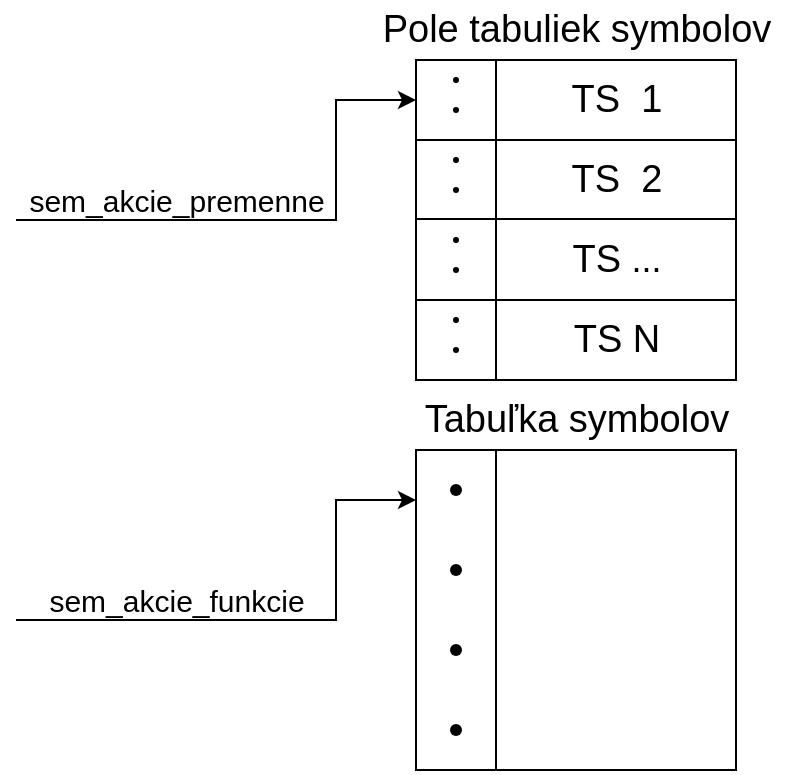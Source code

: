 <mxfile version="15.9.4" type="device"><diagram id="EdEBxcZpIFbV_Eey3Trm" name="Page-1"><mxGraphModel dx="2035" dy="650" grid="1" gridSize="10" guides="1" tooltips="1" connect="1" arrows="1" fold="1" page="1" pageScale="1" pageWidth="850" pageHeight="1100" math="0" shadow="0"><root><mxCell id="0"/><mxCell id="1" parent="0"/><mxCell id="ECcZWLPd1dTkBnq0sZ_G-18" value="" style="whiteSpace=wrap;html=1;aspect=fixed;fontSize=19;strokeWidth=1;" vertex="1" parent="1"><mxGeometry x="160" y="280" width="160" height="160" as="geometry"/></mxCell><mxCell id="ECcZWLPd1dTkBnq0sZ_G-20" value="Pole tabuliek symbolov" style="text;html=1;align=center;verticalAlign=middle;resizable=0;points=[];autosize=1;strokeColor=none;fillColor=none;fontSize=19;" vertex="1" parent="1"><mxGeometry x="135" y="250" width="210" height="30" as="geometry"/></mxCell><mxCell id="ECcZWLPd1dTkBnq0sZ_G-22" value="" style="endArrow=none;html=1;rounded=0;fontSize=19;exitX=0;exitY=0.25;exitDx=0;exitDy=0;entryX=1;entryY=0.25;entryDx=0;entryDy=0;" edge="1" parent="1" source="ECcZWLPd1dTkBnq0sZ_G-18" target="ECcZWLPd1dTkBnq0sZ_G-18"><mxGeometry width="50" height="50" relative="1" as="geometry"><mxPoint x="300" y="530" as="sourcePoint"/><mxPoint x="350" y="480" as="targetPoint"/></mxGeometry></mxCell><mxCell id="ECcZWLPd1dTkBnq0sZ_G-23" value="" style="endArrow=none;html=1;rounded=0;fontSize=19;exitX=0;exitY=0.25;exitDx=0;exitDy=0;entryX=1;entryY=0.25;entryDx=0;entryDy=0;" edge="1" parent="1"><mxGeometry width="50" height="50" relative="1" as="geometry"><mxPoint x="160" y="359.5" as="sourcePoint"/><mxPoint x="320" y="359.5" as="targetPoint"/></mxGeometry></mxCell><mxCell id="ECcZWLPd1dTkBnq0sZ_G-24" value="" style="endArrow=none;html=1;rounded=0;fontSize=19;exitX=0;exitY=0.25;exitDx=0;exitDy=0;entryX=1;entryY=0.25;entryDx=0;entryDy=0;" edge="1" parent="1"><mxGeometry width="50" height="50" relative="1" as="geometry"><mxPoint x="160" y="400" as="sourcePoint"/><mxPoint x="320" y="400" as="targetPoint"/></mxGeometry></mxCell><mxCell id="ECcZWLPd1dTkBnq0sZ_G-25" value="TS&amp;nbsp; 1" style="text;html=1;align=center;verticalAlign=middle;resizable=0;points=[];autosize=1;strokeColor=none;fillColor=none;fontSize=19;" vertex="1" parent="1"><mxGeometry x="230" y="285" width="60" height="30" as="geometry"/></mxCell><mxCell id="ECcZWLPd1dTkBnq0sZ_G-26" value="TS&amp;nbsp; 2" style="text;html=1;align=center;verticalAlign=middle;resizable=0;points=[];autosize=1;strokeColor=none;fillColor=none;fontSize=19;" vertex="1" parent="1"><mxGeometry x="230" y="325" width="60" height="30" as="geometry"/></mxCell><mxCell id="ECcZWLPd1dTkBnq0sZ_G-27" value="TS&amp;nbsp;&lt;font style=&quot;font-size: 18px&quot;&gt;...&lt;/font&gt;" style="text;html=1;align=center;verticalAlign=middle;resizable=0;points=[];autosize=1;strokeColor=none;fillColor=none;fontSize=19;" vertex="1" parent="1"><mxGeometry x="230" y="365" width="60" height="30" as="geometry"/></mxCell><mxCell id="ECcZWLPd1dTkBnq0sZ_G-28" value="TS N" style="text;html=1;align=center;verticalAlign=middle;resizable=0;points=[];autosize=1;strokeColor=none;fillColor=none;fontSize=19;" vertex="1" parent="1"><mxGeometry x="230" y="405" width="60" height="30" as="geometry"/></mxCell><mxCell id="ECcZWLPd1dTkBnq0sZ_G-29" value="" style="endArrow=none;html=1;rounded=0;fontSize=19;entryX=0.25;entryY=0;entryDx=0;entryDy=0;exitX=0.25;exitY=1;exitDx=0;exitDy=0;" edge="1" parent="1" source="ECcZWLPd1dTkBnq0sZ_G-18" target="ECcZWLPd1dTkBnq0sZ_G-18"><mxGeometry width="50" height="50" relative="1" as="geometry"><mxPoint x="230" y="460" as="sourcePoint"/><mxPoint x="280" y="410" as="targetPoint"/></mxGeometry></mxCell><mxCell id="ECcZWLPd1dTkBnq0sZ_G-33" value="" style="shape=waypoint;sketch=0;fillStyle=solid;size=3;pointerEvents=1;points=[];fillColor=none;resizable=0;rotatable=0;perimeter=centerPerimeter;snapToPoint=1;fontSize=19;strokeWidth=1;" vertex="1" parent="1"><mxGeometry x="160" y="310" width="40" height="40" as="geometry"/></mxCell><mxCell id="ECcZWLPd1dTkBnq0sZ_G-34" value="" style="shape=waypoint;sketch=0;fillStyle=solid;size=3;pointerEvents=1;points=[];fillColor=none;resizable=0;rotatable=0;perimeter=centerPerimeter;snapToPoint=1;fontSize=19;strokeWidth=1;" vertex="1" parent="1"><mxGeometry x="160" y="325" width="40" height="40" as="geometry"/></mxCell><mxCell id="ECcZWLPd1dTkBnq0sZ_G-35" value="" style="shape=waypoint;sketch=0;fillStyle=solid;size=3;pointerEvents=1;points=[];fillColor=none;resizable=0;rotatable=0;perimeter=centerPerimeter;snapToPoint=1;fontSize=19;strokeWidth=1;" vertex="1" parent="1"><mxGeometry x="160" y="350" width="40" height="40" as="geometry"/></mxCell><mxCell id="ECcZWLPd1dTkBnq0sZ_G-36" value="" style="shape=waypoint;sketch=0;fillStyle=solid;size=3;pointerEvents=1;points=[];fillColor=none;resizable=0;rotatable=0;perimeter=centerPerimeter;snapToPoint=1;fontSize=19;strokeWidth=1;" vertex="1" parent="1"><mxGeometry x="160" y="365" width="40" height="40" as="geometry"/></mxCell><mxCell id="ECcZWLPd1dTkBnq0sZ_G-37" value="" style="shape=waypoint;sketch=0;fillStyle=solid;size=3;pointerEvents=1;points=[];fillColor=none;resizable=0;rotatable=0;perimeter=centerPerimeter;snapToPoint=1;fontSize=19;strokeWidth=1;" vertex="1" parent="1"><mxGeometry x="160" y="390" width="40" height="40" as="geometry"/></mxCell><mxCell id="ECcZWLPd1dTkBnq0sZ_G-38" value="" style="shape=waypoint;sketch=0;fillStyle=solid;size=3;pointerEvents=1;points=[];fillColor=none;resizable=0;rotatable=0;perimeter=centerPerimeter;snapToPoint=1;fontSize=19;strokeWidth=1;" vertex="1" parent="1"><mxGeometry x="160" y="405" width="40" height="40" as="geometry"/></mxCell><mxCell id="ECcZWLPd1dTkBnq0sZ_G-39" value="" style="whiteSpace=wrap;html=1;aspect=fixed;fontSize=19;strokeWidth=1;" vertex="1" parent="1"><mxGeometry x="160" y="475" width="160" height="160" as="geometry"/></mxCell><mxCell id="ECcZWLPd1dTkBnq0sZ_G-40" value="Tabuľka symbolov" style="text;html=1;align=center;verticalAlign=middle;resizable=0;points=[];autosize=1;strokeColor=none;fillColor=none;fontSize=19;" vertex="1" parent="1"><mxGeometry x="155" y="445" width="170" height="30" as="geometry"/></mxCell><mxCell id="ECcZWLPd1dTkBnq0sZ_G-48" value="" style="endArrow=none;html=1;rounded=0;fontSize=19;entryX=0.25;entryY=0;entryDx=0;entryDy=0;exitX=0.25;exitY=1;exitDx=0;exitDy=0;" edge="1" parent="1" source="ECcZWLPd1dTkBnq0sZ_G-39" target="ECcZWLPd1dTkBnq0sZ_G-39"><mxGeometry width="50" height="50" relative="1" as="geometry"><mxPoint x="230" y="655" as="sourcePoint"/><mxPoint x="280" y="605" as="targetPoint"/></mxGeometry></mxCell><mxCell id="ECcZWLPd1dTkBnq0sZ_G-57" value="" style="shape=waypoint;sketch=0;fillStyle=solid;size=6;pointerEvents=1;points=[];fillColor=none;resizable=0;rotatable=0;perimeter=centerPerimeter;snapToPoint=1;fontSize=19;strokeWidth=1;" vertex="1" parent="1"><mxGeometry x="160" y="475" width="40" height="40" as="geometry"/></mxCell><mxCell id="ECcZWLPd1dTkBnq0sZ_G-58" value="" style="shape=waypoint;sketch=0;fillStyle=solid;size=6;pointerEvents=1;points=[];fillColor=none;resizable=0;rotatable=0;perimeter=centerPerimeter;snapToPoint=1;fontSize=19;strokeWidth=1;" vertex="1" parent="1"><mxGeometry x="160" y="515" width="40" height="40" as="geometry"/></mxCell><mxCell id="ECcZWLPd1dTkBnq0sZ_G-59" value="" style="shape=waypoint;sketch=0;fillStyle=solid;size=6;pointerEvents=1;points=[];fillColor=none;resizable=0;rotatable=0;perimeter=centerPerimeter;snapToPoint=1;fontSize=19;strokeWidth=1;" vertex="1" parent="1"><mxGeometry x="160" y="555" width="40" height="40" as="geometry"/></mxCell><mxCell id="ECcZWLPd1dTkBnq0sZ_G-60" value="" style="shape=waypoint;sketch=0;fillStyle=solid;size=6;pointerEvents=1;points=[];fillColor=none;resizable=0;rotatable=0;perimeter=centerPerimeter;snapToPoint=1;fontSize=19;strokeWidth=1;" vertex="1" parent="1"><mxGeometry x="160" y="595" width="40" height="40" as="geometry"/></mxCell><mxCell id="ECcZWLPd1dTkBnq0sZ_G-61" value="" style="endArrow=classic;html=1;rounded=0;fontSize=18;" edge="1" parent="1"><mxGeometry width="50" height="50" relative="1" as="geometry"><mxPoint x="-40" y="360" as="sourcePoint"/><mxPoint x="160" y="300" as="targetPoint"/><Array as="points"><mxPoint x="120" y="360"/><mxPoint x="120" y="300"/></Array></mxGeometry></mxCell><mxCell id="ECcZWLPd1dTkBnq0sZ_G-62" value="" style="shape=waypoint;sketch=0;fillStyle=solid;size=3;pointerEvents=1;points=[];fillColor=none;resizable=0;rotatable=0;perimeter=centerPerimeter;snapToPoint=1;fontSize=19;strokeWidth=1;" vertex="1" parent="1"><mxGeometry x="160" y="270" width="40" height="40" as="geometry"/></mxCell><mxCell id="ECcZWLPd1dTkBnq0sZ_G-63" value="" style="shape=waypoint;sketch=0;fillStyle=solid;size=3;pointerEvents=1;points=[];fillColor=none;resizable=0;rotatable=0;perimeter=centerPerimeter;snapToPoint=1;fontSize=19;strokeWidth=1;" vertex="1" parent="1"><mxGeometry x="160" y="285" width="40" height="40" as="geometry"/></mxCell><mxCell id="ECcZWLPd1dTkBnq0sZ_G-65" value="&lt;font style=&quot;font-size: 15px&quot;&gt;sem_akcie_premenne&lt;/font&gt;" style="text;html=1;align=center;verticalAlign=middle;resizable=0;points=[];autosize=1;strokeColor=none;fillColor=none;fontSize=18;" vertex="1" parent="1"><mxGeometry x="-40" y="335" width="160" height="30" as="geometry"/></mxCell><mxCell id="ECcZWLPd1dTkBnq0sZ_G-66" value="" style="endArrow=classic;html=1;rounded=0;fontSize=18;" edge="1" parent="1"><mxGeometry width="50" height="50" relative="1" as="geometry"><mxPoint x="-40" y="560" as="sourcePoint"/><mxPoint x="160" y="500" as="targetPoint"/><Array as="points"><mxPoint x="120" y="560"/><mxPoint x="120" y="500"/></Array></mxGeometry></mxCell><mxCell id="ECcZWLPd1dTkBnq0sZ_G-67" value="&lt;font style=&quot;font-size: 15px&quot;&gt;sem_akcie_funkcie&lt;/font&gt;" style="text;html=1;align=center;verticalAlign=middle;resizable=0;points=[];autosize=1;strokeColor=none;fillColor=none;fontSize=18;" vertex="1" parent="1"><mxGeometry x="-30" y="535" width="140" height="30" as="geometry"/></mxCell></root></mxGraphModel></diagram></mxfile>